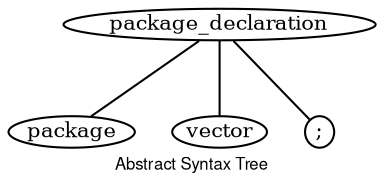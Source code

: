 // dot -Tps out.dot -o out.ps

graph "Abstract Syntax Tree"
{
	fontname="Helvetica,Arial,sans-serif"
	node [fontsize=10, width=".2", height=".2", margin=0]
	edge [fontsize=6]
	graph[fontsize=8];

	label="Abstract Syntax Tree"

	n0 ;
	n0 [label="package_declaration"] ;
	n0 -- n1 ;
	n0 -- n2 ;
	n0 -- n3 ;

	n1 ;
	n1 [label="package"] ;

	n2 ;
	n2 [label="vector"] ;

	n3 ;
	n3 [label=";"] ;

}
